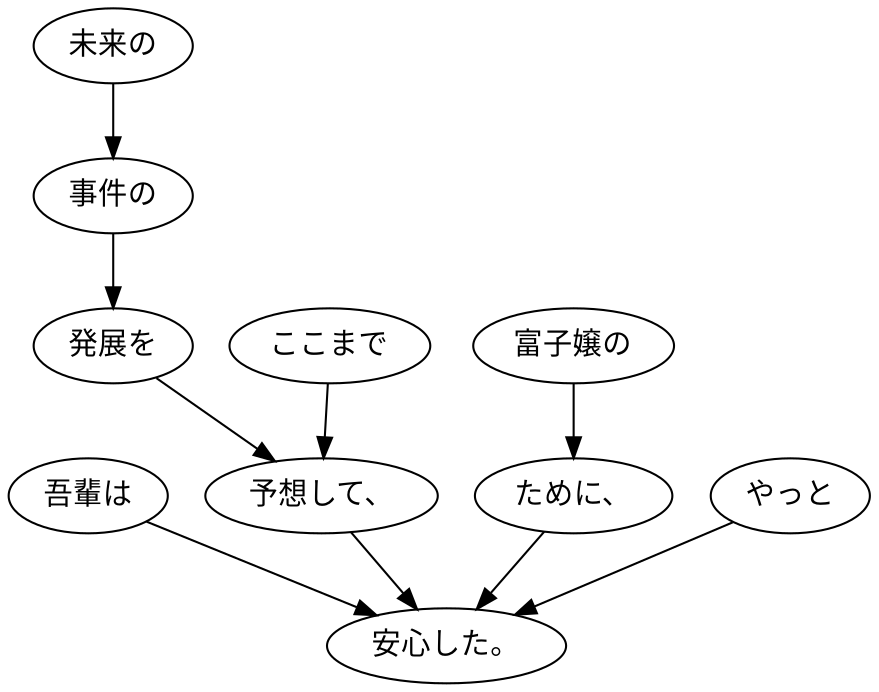 digraph graph2815 {
	node0 [label="吾輩は"];
	node1 [label="未来の"];
	node2 [label="事件の"];
	node3 [label="発展を"];
	node4 [label="ここまで"];
	node5 [label="予想して、"];
	node6 [label="富子嬢の"];
	node7 [label="ために、"];
	node8 [label="やっと"];
	node9 [label="安心した。"];
	node0 -> node9;
	node1 -> node2;
	node2 -> node3;
	node3 -> node5;
	node4 -> node5;
	node5 -> node9;
	node6 -> node7;
	node7 -> node9;
	node8 -> node9;
}
